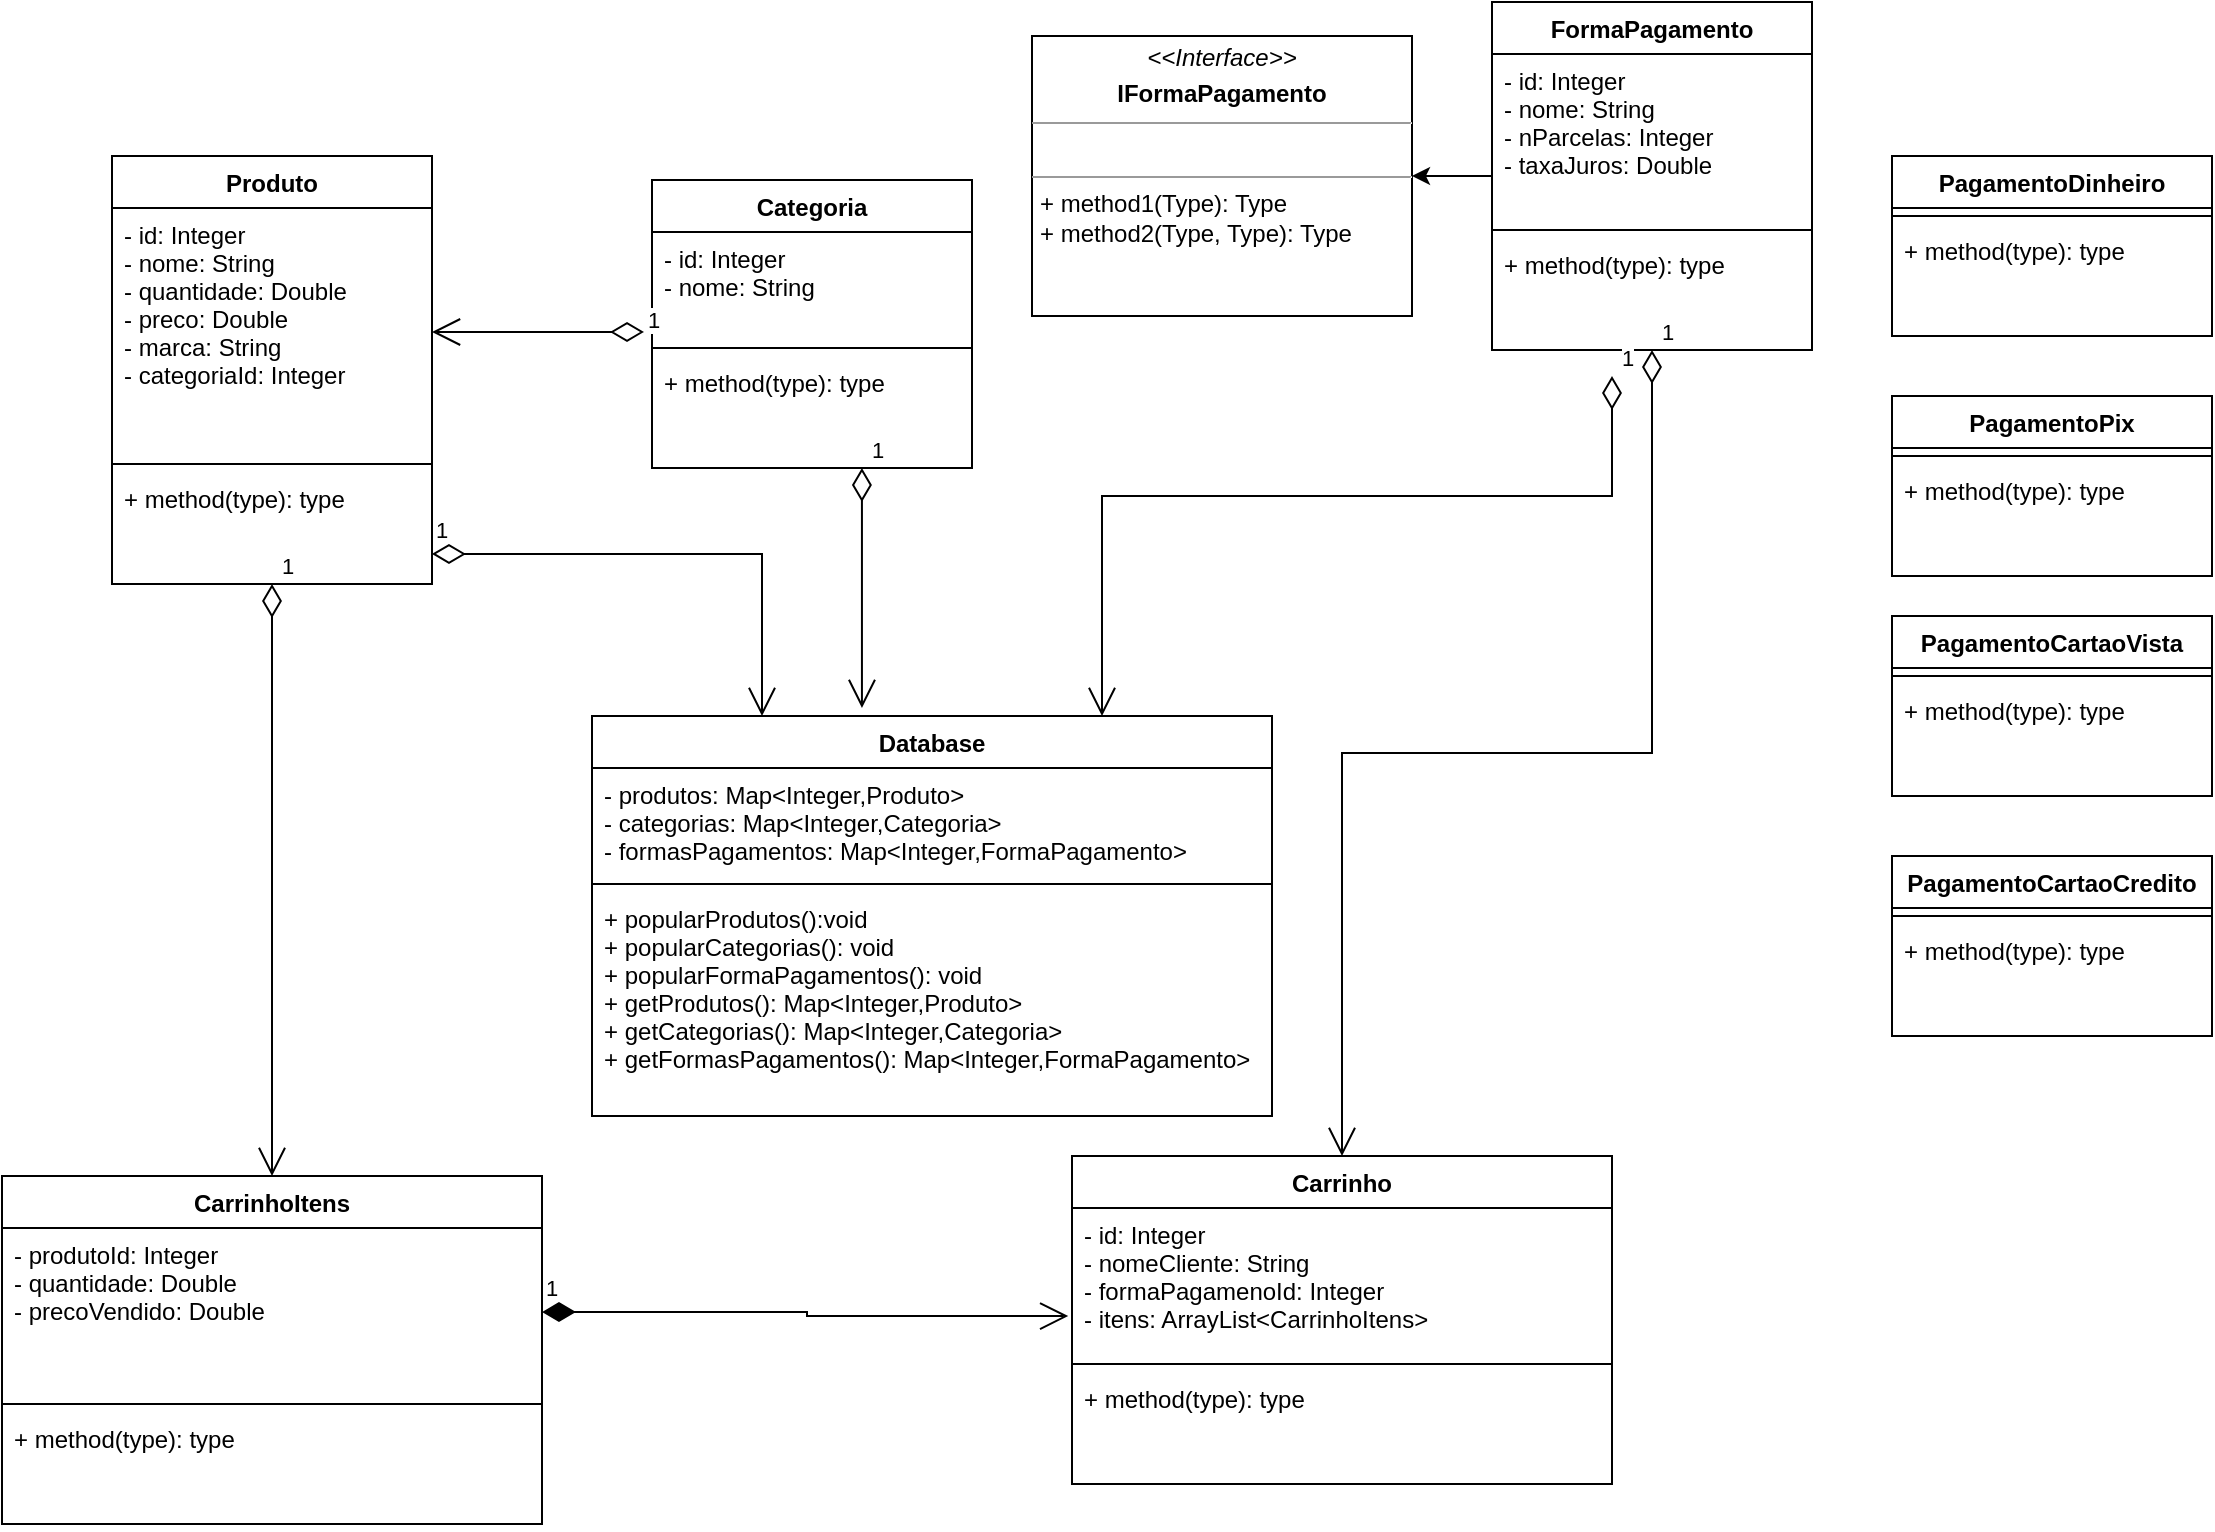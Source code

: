 <mxfile version="15.5.7" type="device"><diagram id="7b9RK0CocCT7Bumxg6Ek" name="Page-1"><mxGraphModel dx="1269" dy="742" grid="1" gridSize="10" guides="1" tooltips="1" connect="1" arrows="1" fold="1" page="1" pageScale="1" pageWidth="1169" pageHeight="827" math="0" shadow="0"><root><mxCell id="0"/><mxCell id="1" parent="0"/><mxCell id="2-MvM2ShZj06Odd4-8YE-1" value="Produto" style="swimlane;fontStyle=1;align=center;verticalAlign=top;childLayout=stackLayout;horizontal=1;startSize=26;horizontalStack=0;resizeParent=1;resizeParentMax=0;resizeLast=0;collapsible=1;marginBottom=0;" parent="1" vertex="1"><mxGeometry x="100" y="110" width="160" height="214" as="geometry"/></mxCell><mxCell id="2-MvM2ShZj06Odd4-8YE-2" value="- id: Integer&#xA;- nome: String&#xA;- quantidade: Double&#xA;- preco: Double&#xA;- marca: String&#xA;- categoriaId: Integer&#xA;&#xA;" style="text;strokeColor=none;fillColor=none;align=left;verticalAlign=top;spacingLeft=4;spacingRight=4;overflow=hidden;rotatable=0;points=[[0,0.5],[1,0.5]];portConstraint=eastwest;" parent="2-MvM2ShZj06Odd4-8YE-1" vertex="1"><mxGeometry y="26" width="160" height="124" as="geometry"/></mxCell><mxCell id="2-MvM2ShZj06Odd4-8YE-3" value="" style="line;strokeWidth=1;fillColor=none;align=left;verticalAlign=middle;spacingTop=-1;spacingLeft=3;spacingRight=3;rotatable=0;labelPosition=right;points=[];portConstraint=eastwest;" parent="2-MvM2ShZj06Odd4-8YE-1" vertex="1"><mxGeometry y="150" width="160" height="8" as="geometry"/></mxCell><mxCell id="2-MvM2ShZj06Odd4-8YE-4" value="+ method(type): type" style="text;strokeColor=none;fillColor=none;align=left;verticalAlign=top;spacingLeft=4;spacingRight=4;overflow=hidden;rotatable=0;points=[[0,0.5],[1,0.5]];portConstraint=eastwest;" parent="2-MvM2ShZj06Odd4-8YE-1" vertex="1"><mxGeometry y="158" width="160" height="56" as="geometry"/></mxCell><mxCell id="2-MvM2ShZj06Odd4-8YE-6" value="Categoria" style="swimlane;fontStyle=1;align=center;verticalAlign=top;childLayout=stackLayout;horizontal=1;startSize=26;horizontalStack=0;resizeParent=1;resizeParentMax=0;resizeLast=0;collapsible=1;marginBottom=0;" parent="1" vertex="1"><mxGeometry x="370" y="122" width="160" height="144" as="geometry"/></mxCell><mxCell id="2-MvM2ShZj06Odd4-8YE-7" value="- id: Integer&#xA;- nome: String&#xA;" style="text;strokeColor=none;fillColor=none;align=left;verticalAlign=top;spacingLeft=4;spacingRight=4;overflow=hidden;rotatable=0;points=[[0,0.5],[1,0.5]];portConstraint=eastwest;" parent="2-MvM2ShZj06Odd4-8YE-6" vertex="1"><mxGeometry y="26" width="160" height="54" as="geometry"/></mxCell><mxCell id="2-MvM2ShZj06Odd4-8YE-8" value="" style="line;strokeWidth=1;fillColor=none;align=left;verticalAlign=middle;spacingTop=-1;spacingLeft=3;spacingRight=3;rotatable=0;labelPosition=right;points=[];portConstraint=eastwest;" parent="2-MvM2ShZj06Odd4-8YE-6" vertex="1"><mxGeometry y="80" width="160" height="8" as="geometry"/></mxCell><mxCell id="2-MvM2ShZj06Odd4-8YE-9" value="+ method(type): type" style="text;strokeColor=none;fillColor=none;align=left;verticalAlign=top;spacingLeft=4;spacingRight=4;overflow=hidden;rotatable=0;points=[[0,0.5],[1,0.5]];portConstraint=eastwest;" parent="2-MvM2ShZj06Odd4-8YE-6" vertex="1"><mxGeometry y="88" width="160" height="56" as="geometry"/></mxCell><mxCell id="2-MvM2ShZj06Odd4-8YE-10" value="1" style="endArrow=open;html=1;endSize=12;startArrow=diamondThin;startSize=14;startFill=0;edgeStyle=orthogonalEdgeStyle;align=left;verticalAlign=bottom;rounded=0;exitX=-0.025;exitY=0.926;exitDx=0;exitDy=0;exitPerimeter=0;" parent="1" source="2-MvM2ShZj06Odd4-8YE-7" target="2-MvM2ShZj06Odd4-8YE-2" edge="1"><mxGeometry x="-1" y="3" relative="1" as="geometry"><mxPoint x="370" y="380" as="sourcePoint"/><mxPoint x="530" y="380" as="targetPoint"/></mxGeometry></mxCell><mxCell id="2-MvM2ShZj06Odd4-8YE-11" value="Database" style="swimlane;fontStyle=1;align=center;verticalAlign=top;childLayout=stackLayout;horizontal=1;startSize=26;horizontalStack=0;resizeParent=1;resizeParentMax=0;resizeLast=0;collapsible=1;marginBottom=0;" parent="1" vertex="1"><mxGeometry x="340" y="390" width="340" height="200" as="geometry"/></mxCell><mxCell id="2-MvM2ShZj06Odd4-8YE-12" value="- produtos: Map&lt;Integer,Produto&gt;&#xA;- categorias: Map&lt;Integer,Categoria&gt;&#xA;- formasPagamentos: Map&lt;Integer,FormaPagamento&gt;&#xA;&#xA;&#xA;" style="text;strokeColor=none;fillColor=none;align=left;verticalAlign=top;spacingLeft=4;spacingRight=4;overflow=hidden;rotatable=0;points=[[0,0.5],[1,0.5]];portConstraint=eastwest;" parent="2-MvM2ShZj06Odd4-8YE-11" vertex="1"><mxGeometry y="26" width="340" height="54" as="geometry"/></mxCell><mxCell id="2-MvM2ShZj06Odd4-8YE-13" value="" style="line;strokeWidth=1;fillColor=none;align=left;verticalAlign=middle;spacingTop=-1;spacingLeft=3;spacingRight=3;rotatable=0;labelPosition=right;points=[];portConstraint=eastwest;" parent="2-MvM2ShZj06Odd4-8YE-11" vertex="1"><mxGeometry y="80" width="340" height="8" as="geometry"/></mxCell><mxCell id="2-MvM2ShZj06Odd4-8YE-14" value="+ popularProdutos():void&#xA;+ popularCategorias(): void&#xA;+ popularFormaPagamentos(): void&#xA;+ getProdutos(): Map&lt;Integer,Produto&gt;&#xA;+ getCategorias(): Map&lt;Integer,Categoria&gt;&#xA;+ getFormasPagamentos(): Map&lt;Integer,FormaPagamento&gt;&#xA;" style="text;strokeColor=none;fillColor=none;align=left;verticalAlign=top;spacingLeft=4;spacingRight=4;overflow=hidden;rotatable=0;points=[[0,0.5],[1,0.5]];portConstraint=eastwest;" parent="2-MvM2ShZj06Odd4-8YE-11" vertex="1"><mxGeometry y="88" width="340" height="112" as="geometry"/></mxCell><mxCell id="2-MvM2ShZj06Odd4-8YE-21" value="" style="edgeStyle=orthogonalEdgeStyle;rounded=0;orthogonalLoop=1;jettySize=auto;html=1;" parent="1" source="2-MvM2ShZj06Odd4-8YE-15" target="2-MvM2ShZj06Odd4-8YE-20" edge="1"><mxGeometry relative="1" as="geometry"/></mxCell><mxCell id="2-MvM2ShZj06Odd4-8YE-15" value="FormaPagamento" style="swimlane;fontStyle=1;align=center;verticalAlign=top;childLayout=stackLayout;horizontal=1;startSize=26;horizontalStack=0;resizeParent=1;resizeParentMax=0;resizeLast=0;collapsible=1;marginBottom=0;" parent="1" vertex="1"><mxGeometry x="790" y="33" width="160" height="174" as="geometry"/></mxCell><mxCell id="2-MvM2ShZj06Odd4-8YE-16" value="- id: Integer&#xA;- nome: String&#xA;- nParcelas: Integer&#xA;- taxaJuros: Double" style="text;strokeColor=none;fillColor=none;align=left;verticalAlign=top;spacingLeft=4;spacingRight=4;overflow=hidden;rotatable=0;points=[[0,0.5],[1,0.5]];portConstraint=eastwest;" parent="2-MvM2ShZj06Odd4-8YE-15" vertex="1"><mxGeometry y="26" width="160" height="84" as="geometry"/></mxCell><mxCell id="2-MvM2ShZj06Odd4-8YE-17" value="" style="line;strokeWidth=1;fillColor=none;align=left;verticalAlign=middle;spacingTop=-1;spacingLeft=3;spacingRight=3;rotatable=0;labelPosition=right;points=[];portConstraint=eastwest;" parent="2-MvM2ShZj06Odd4-8YE-15" vertex="1"><mxGeometry y="110" width="160" height="8" as="geometry"/></mxCell><mxCell id="2-MvM2ShZj06Odd4-8YE-18" value="+ method(type): type" style="text;strokeColor=none;fillColor=none;align=left;verticalAlign=top;spacingLeft=4;spacingRight=4;overflow=hidden;rotatable=0;points=[[0,0.5],[1,0.5]];portConstraint=eastwest;" parent="2-MvM2ShZj06Odd4-8YE-15" vertex="1"><mxGeometry y="118" width="160" height="56" as="geometry"/></mxCell><mxCell id="2-MvM2ShZj06Odd4-8YE-20" value="&lt;p style=&quot;margin: 0px ; margin-top: 4px ; text-align: center&quot;&gt;&lt;i&gt;&amp;lt;&amp;lt;Interface&amp;gt;&amp;gt;&lt;/i&gt;&lt;/p&gt;&lt;p style=&quot;margin: 0px ; margin-top: 4px ; text-align: center&quot;&gt;&lt;b&gt;IFormaPagamento&lt;/b&gt;&lt;br&gt;&lt;/p&gt;&lt;hr size=&quot;1&quot;&gt;&lt;p style=&quot;margin: 0px ; margin-left: 4px&quot;&gt;&lt;br&gt;&lt;/p&gt;&lt;hr size=&quot;1&quot;&gt;&lt;p style=&quot;margin: 0px ; margin-left: 4px&quot;&gt;+ method1(Type): Type&lt;br&gt;+ method2(Type, Type): Type&lt;/p&gt;" style="verticalAlign=top;align=left;overflow=fill;fontSize=12;fontFamily=Helvetica;html=1;" parent="1" vertex="1"><mxGeometry x="560" y="50" width="190" height="140" as="geometry"/></mxCell><mxCell id="2-MvM2ShZj06Odd4-8YE-23" value="1" style="endArrow=open;html=1;endSize=12;startArrow=diamondThin;startSize=14;startFill=0;edgeStyle=orthogonalEdgeStyle;align=left;verticalAlign=bottom;rounded=0;exitX=1;exitY=0.732;exitDx=0;exitDy=0;exitPerimeter=0;entryX=0.25;entryY=0;entryDx=0;entryDy=0;" parent="1" source="2-MvM2ShZj06Odd4-8YE-4" target="2-MvM2ShZj06Odd4-8YE-11" edge="1"><mxGeometry x="-1" y="3" relative="1" as="geometry"><mxPoint x="370" y="380" as="sourcePoint"/><mxPoint x="530" y="380" as="targetPoint"/><Array as="points"><mxPoint x="425" y="309"/></Array></mxGeometry></mxCell><mxCell id="2-MvM2ShZj06Odd4-8YE-26" value="1" style="endArrow=open;html=1;endSize=12;startArrow=diamondThin;startSize=14;startFill=0;edgeStyle=orthogonalEdgeStyle;align=left;verticalAlign=bottom;rounded=0;entryX=0.75;entryY=0;entryDx=0;entryDy=0;" parent="1" target="2-MvM2ShZj06Odd4-8YE-11" edge="1"><mxGeometry x="-1" y="3" relative="1" as="geometry"><mxPoint x="850" y="220" as="sourcePoint"/><mxPoint x="530" y="380" as="targetPoint"/><Array as="points"><mxPoint x="850" y="280"/><mxPoint x="595" y="280"/></Array></mxGeometry></mxCell><mxCell id="2-MvM2ShZj06Odd4-8YE-27" value="Carrinho" style="swimlane;fontStyle=1;align=center;verticalAlign=top;childLayout=stackLayout;horizontal=1;startSize=26;horizontalStack=0;resizeParent=1;resizeParentMax=0;resizeLast=0;collapsible=1;marginBottom=0;" parent="1" vertex="1"><mxGeometry x="580" y="610" width="270" height="164" as="geometry"/></mxCell><mxCell id="2-MvM2ShZj06Odd4-8YE-28" value="- id: Integer&#xA;- nomeCliente: String&#xA;- formaPagamenoId: Integer&#xA;- itens: ArrayList&lt;CarrinhoItens&gt;&#xA;" style="text;strokeColor=none;fillColor=none;align=left;verticalAlign=top;spacingLeft=4;spacingRight=4;overflow=hidden;rotatable=0;points=[[0,0.5],[1,0.5]];portConstraint=eastwest;" parent="2-MvM2ShZj06Odd4-8YE-27" vertex="1"><mxGeometry y="26" width="270" height="74" as="geometry"/></mxCell><mxCell id="2-MvM2ShZj06Odd4-8YE-29" value="" style="line;strokeWidth=1;fillColor=none;align=left;verticalAlign=middle;spacingTop=-1;spacingLeft=3;spacingRight=3;rotatable=0;labelPosition=right;points=[];portConstraint=eastwest;" parent="2-MvM2ShZj06Odd4-8YE-27" vertex="1"><mxGeometry y="100" width="270" height="8" as="geometry"/></mxCell><mxCell id="2-MvM2ShZj06Odd4-8YE-30" value="+ method(type): type" style="text;strokeColor=none;fillColor=none;align=left;verticalAlign=top;spacingLeft=4;spacingRight=4;overflow=hidden;rotatable=0;points=[[0,0.5],[1,0.5]];portConstraint=eastwest;" parent="2-MvM2ShZj06Odd4-8YE-27" vertex="1"><mxGeometry y="108" width="270" height="56" as="geometry"/></mxCell><mxCell id="2-MvM2ShZj06Odd4-8YE-31" value="CarrinhoItens" style="swimlane;fontStyle=1;align=center;verticalAlign=top;childLayout=stackLayout;horizontal=1;startSize=26;horizontalStack=0;resizeParent=1;resizeParentMax=0;resizeLast=0;collapsible=1;marginBottom=0;" parent="1" vertex="1"><mxGeometry x="45" y="620" width="270" height="174" as="geometry"/></mxCell><mxCell id="2-MvM2ShZj06Odd4-8YE-32" value="- produtoId: Integer&#xA;- quantidade: Double&#xA;- precoVendido: Double&#xA;" style="text;strokeColor=none;fillColor=none;align=left;verticalAlign=top;spacingLeft=4;spacingRight=4;overflow=hidden;rotatable=0;points=[[0,0.5],[1,0.5]];portConstraint=eastwest;" parent="2-MvM2ShZj06Odd4-8YE-31" vertex="1"><mxGeometry y="26" width="270" height="84" as="geometry"/></mxCell><mxCell id="2-MvM2ShZj06Odd4-8YE-33" value="" style="line;strokeWidth=1;fillColor=none;align=left;verticalAlign=middle;spacingTop=-1;spacingLeft=3;spacingRight=3;rotatable=0;labelPosition=right;points=[];portConstraint=eastwest;" parent="2-MvM2ShZj06Odd4-8YE-31" vertex="1"><mxGeometry y="110" width="270" height="8" as="geometry"/></mxCell><mxCell id="2-MvM2ShZj06Odd4-8YE-34" value="+ method(type): type" style="text;strokeColor=none;fillColor=none;align=left;verticalAlign=top;spacingLeft=4;spacingRight=4;overflow=hidden;rotatable=0;points=[[0,0.5],[1,0.5]];portConstraint=eastwest;" parent="2-MvM2ShZj06Odd4-8YE-31" vertex="1"><mxGeometry y="118" width="270" height="56" as="geometry"/></mxCell><mxCell id="2-MvM2ShZj06Odd4-8YE-37" value="1" style="endArrow=open;html=1;endSize=12;startArrow=diamondThin;startSize=14;startFill=0;edgeStyle=orthogonalEdgeStyle;align=left;verticalAlign=bottom;rounded=0;entryX=0.5;entryY=0;entryDx=0;entryDy=0;exitX=0.5;exitY=1;exitDx=0;exitDy=0;" parent="1" source="2-MvM2ShZj06Odd4-8YE-1" target="2-MvM2ShZj06Odd4-8YE-31" edge="1"><mxGeometry x="-1" y="3" relative="1" as="geometry"><mxPoint x="640" y="480" as="sourcePoint"/><mxPoint x="800" y="480" as="targetPoint"/></mxGeometry></mxCell><mxCell id="2-MvM2ShZj06Odd4-8YE-38" value="1" style="endArrow=open;html=1;endSize=12;startArrow=diamondThin;startSize=14;startFill=0;edgeStyle=orthogonalEdgeStyle;align=left;verticalAlign=bottom;rounded=0;exitX=0.5;exitY=1;exitDx=0;exitDy=0;entryX=0.5;entryY=0;entryDx=0;entryDy=0;" parent="1" source="2-MvM2ShZj06Odd4-8YE-15" target="2-MvM2ShZj06Odd4-8YE-27" edge="1"><mxGeometry x="-1" y="3" relative="1" as="geometry"><mxPoint x="500" y="480" as="sourcePoint"/><mxPoint x="660" y="480" as="targetPoint"/></mxGeometry></mxCell><mxCell id="2-MvM2ShZj06Odd4-8YE-39" value="1" style="endArrow=open;html=1;endSize=12;startArrow=diamondThin;startSize=14;startFill=1;edgeStyle=orthogonalEdgeStyle;align=left;verticalAlign=bottom;rounded=0;entryX=-0.007;entryY=0.73;entryDx=0;entryDy=0;entryPerimeter=0;" parent="1" source="2-MvM2ShZj06Odd4-8YE-32" target="2-MvM2ShZj06Odd4-8YE-28" edge="1"><mxGeometry x="-1" y="3" relative="1" as="geometry"><mxPoint x="500" y="610" as="sourcePoint"/><mxPoint x="660" y="480" as="targetPoint"/></mxGeometry></mxCell><mxCell id="2-MvM2ShZj06Odd4-8YE-40" value="1" style="endArrow=open;html=1;endSize=12;startArrow=diamondThin;startSize=14;startFill=0;edgeStyle=orthogonalEdgeStyle;align=left;verticalAlign=bottom;rounded=0;exitX=0.656;exitY=1;exitDx=0;exitDy=0;entryX=0.397;entryY=-0.02;entryDx=0;entryDy=0;exitPerimeter=0;entryPerimeter=0;" parent="1" source="2-MvM2ShZj06Odd4-8YE-9" target="2-MvM2ShZj06Odd4-8YE-11" edge="1"><mxGeometry x="-1" y="3" relative="1" as="geometry"><mxPoint x="500" y="480" as="sourcePoint"/><mxPoint x="660" y="480" as="targetPoint"/></mxGeometry></mxCell><mxCell id="PwrXB7jKrA3HGk53u8Lw-1" value="PagamentoDinheiro&#xA;" style="swimlane;fontStyle=1;align=center;verticalAlign=top;childLayout=stackLayout;horizontal=1;startSize=26;horizontalStack=0;resizeParent=1;resizeParentMax=0;resizeLast=0;collapsible=1;marginBottom=0;" vertex="1" parent="1"><mxGeometry x="990" y="110" width="160" height="90" as="geometry"/></mxCell><mxCell id="PwrXB7jKrA3HGk53u8Lw-3" value="" style="line;strokeWidth=1;fillColor=none;align=left;verticalAlign=middle;spacingTop=-1;spacingLeft=3;spacingRight=3;rotatable=0;labelPosition=right;points=[];portConstraint=eastwest;" vertex="1" parent="PwrXB7jKrA3HGk53u8Lw-1"><mxGeometry y="26" width="160" height="8" as="geometry"/></mxCell><mxCell id="PwrXB7jKrA3HGk53u8Lw-4" value="+ method(type): type" style="text;strokeColor=none;fillColor=none;align=left;verticalAlign=top;spacingLeft=4;spacingRight=4;overflow=hidden;rotatable=0;points=[[0,0.5],[1,0.5]];portConstraint=eastwest;" vertex="1" parent="PwrXB7jKrA3HGk53u8Lw-1"><mxGeometry y="34" width="160" height="56" as="geometry"/></mxCell><mxCell id="PwrXB7jKrA3HGk53u8Lw-5" value="PagamentoPix" style="swimlane;fontStyle=1;align=center;verticalAlign=top;childLayout=stackLayout;horizontal=1;startSize=26;horizontalStack=0;resizeParent=1;resizeParentMax=0;resizeLast=0;collapsible=1;marginBottom=0;" vertex="1" parent="1"><mxGeometry x="990" y="230" width="160" height="90" as="geometry"/></mxCell><mxCell id="PwrXB7jKrA3HGk53u8Lw-6" value="" style="line;strokeWidth=1;fillColor=none;align=left;verticalAlign=middle;spacingTop=-1;spacingLeft=3;spacingRight=3;rotatable=0;labelPosition=right;points=[];portConstraint=eastwest;" vertex="1" parent="PwrXB7jKrA3HGk53u8Lw-5"><mxGeometry y="26" width="160" height="8" as="geometry"/></mxCell><mxCell id="PwrXB7jKrA3HGk53u8Lw-7" value="+ method(type): type" style="text;strokeColor=none;fillColor=none;align=left;verticalAlign=top;spacingLeft=4;spacingRight=4;overflow=hidden;rotatable=0;points=[[0,0.5],[1,0.5]];portConstraint=eastwest;" vertex="1" parent="PwrXB7jKrA3HGk53u8Lw-5"><mxGeometry y="34" width="160" height="56" as="geometry"/></mxCell><mxCell id="PwrXB7jKrA3HGk53u8Lw-8" value="PagamentoCartaoVista" style="swimlane;fontStyle=1;align=center;verticalAlign=top;childLayout=stackLayout;horizontal=1;startSize=26;horizontalStack=0;resizeParent=1;resizeParentMax=0;resizeLast=0;collapsible=1;marginBottom=0;" vertex="1" parent="1"><mxGeometry x="990" y="340" width="160" height="90" as="geometry"/></mxCell><mxCell id="PwrXB7jKrA3HGk53u8Lw-9" value="" style="line;strokeWidth=1;fillColor=none;align=left;verticalAlign=middle;spacingTop=-1;spacingLeft=3;spacingRight=3;rotatable=0;labelPosition=right;points=[];portConstraint=eastwest;" vertex="1" parent="PwrXB7jKrA3HGk53u8Lw-8"><mxGeometry y="26" width="160" height="8" as="geometry"/></mxCell><mxCell id="PwrXB7jKrA3HGk53u8Lw-10" value="+ method(type): type" style="text;strokeColor=none;fillColor=none;align=left;verticalAlign=top;spacingLeft=4;spacingRight=4;overflow=hidden;rotatable=0;points=[[0,0.5],[1,0.5]];portConstraint=eastwest;" vertex="1" parent="PwrXB7jKrA3HGk53u8Lw-8"><mxGeometry y="34" width="160" height="56" as="geometry"/></mxCell><mxCell id="PwrXB7jKrA3HGk53u8Lw-11" value="PagamentoCartaoCredito" style="swimlane;fontStyle=1;align=center;verticalAlign=top;childLayout=stackLayout;horizontal=1;startSize=26;horizontalStack=0;resizeParent=1;resizeParentMax=0;resizeLast=0;collapsible=1;marginBottom=0;" vertex="1" parent="1"><mxGeometry x="990" y="460" width="160" height="90" as="geometry"/></mxCell><mxCell id="PwrXB7jKrA3HGk53u8Lw-12" value="" style="line;strokeWidth=1;fillColor=none;align=left;verticalAlign=middle;spacingTop=-1;spacingLeft=3;spacingRight=3;rotatable=0;labelPosition=right;points=[];portConstraint=eastwest;" vertex="1" parent="PwrXB7jKrA3HGk53u8Lw-11"><mxGeometry y="26" width="160" height="8" as="geometry"/></mxCell><mxCell id="PwrXB7jKrA3HGk53u8Lw-13" value="+ method(type): type" style="text;strokeColor=none;fillColor=none;align=left;verticalAlign=top;spacingLeft=4;spacingRight=4;overflow=hidden;rotatable=0;points=[[0,0.5],[1,0.5]];portConstraint=eastwest;" vertex="1" parent="PwrXB7jKrA3HGk53u8Lw-11"><mxGeometry y="34" width="160" height="56" as="geometry"/></mxCell></root></mxGraphModel></diagram></mxfile>